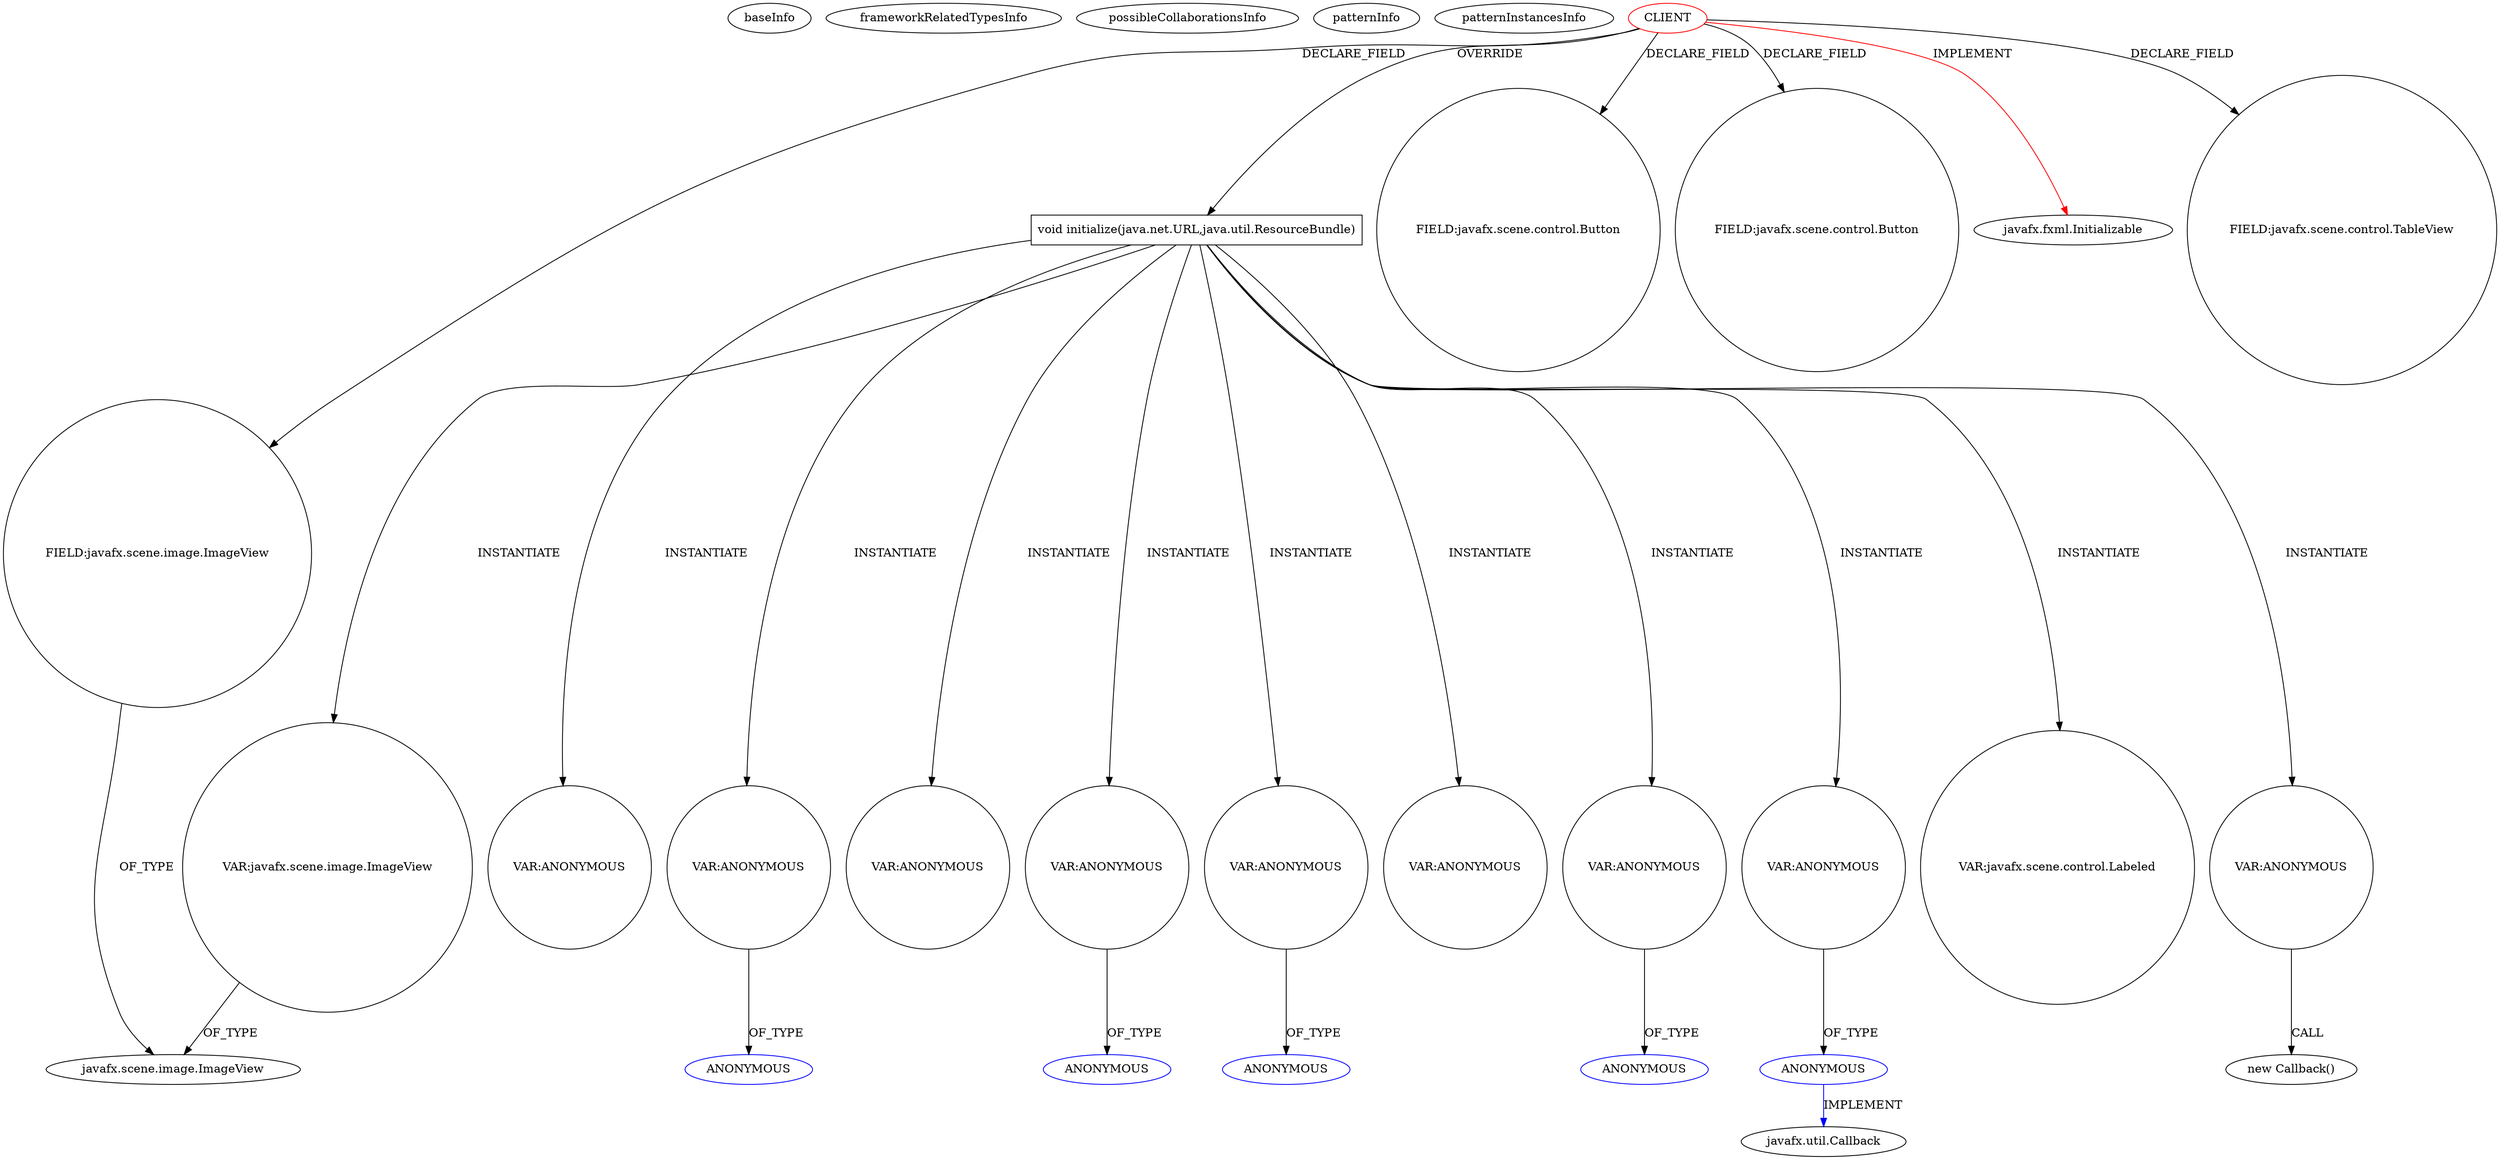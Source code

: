 digraph {
baseInfo[graphId=1517,category="pattern",isAnonymous=false,possibleRelation=true]
frameworkRelatedTypesInfo[0="javafx.fxml.Initializable"]
possibleCollaborationsInfo[0="1517~INSTANTIATION-OVERRIDING_METHOD_DECLARATION-~javafx.fxml.Initializable ~javafx.util.Callback ~false~true"]
patternInfo[frequency=2.0,patternRootClient=0]
patternInstancesInfo[0="geyrix57-Proyecto_1_Bases~/geyrix57-Proyecto_1_Bases/Proyecto_1_Bases-master/src/Control/ControlLog.java~ControlLog~2710",1="hock323-eventManager~/hock323-eventManager/EventManager-master/src/eventManager/controller/pokerTournament/TournamentController.java~TournamentController~3009"]
294[label="new Callback()",vertexType="CONSTRUCTOR_CALL",isFrameworkType=false]
295[label="VAR:ANONYMOUS",vertexType="VARIABLE_EXPRESION",isFrameworkType=false,shape=circle]
40[label="void initialize(java.net.URL,java.util.ResourceBundle)",vertexType="OVERRIDING_METHOD_DECLARATION",isFrameworkType=false,shape=box]
0[label="CLIENT",vertexType="ROOT_CLIENT_CLASS_DECLARATION",isFrameworkType=false,color=red]
30[label="FIELD:javafx.scene.control.Button",vertexType="FIELD_DECLARATION",isFrameworkType=false,shape=circle]
20[label="FIELD:javafx.scene.control.Button",vertexType="FIELD_DECLARATION",isFrameworkType=false,shape=circle]
112[label="VAR:javafx.scene.image.ImageView",vertexType="VARIABLE_EXPRESION",isFrameworkType=false,shape=circle]
27[label="javafx.scene.image.ImageView",vertexType="FRAMEWORK_CLASS_TYPE",isFrameworkType=false]
54[label="VAR:ANONYMOUS",vertexType="VARIABLE_EXPRESION",isFrameworkType=false,shape=circle]
299[label="VAR:ANONYMOUS",vertexType="VARIABLE_EXPRESION",isFrameworkType=false,shape=circle]
172[label="VAR:ANONYMOUS",vertexType="VARIABLE_EXPRESION",isFrameworkType=false,shape=circle]
230[label="VAR:ANONYMOUS",vertexType="VARIABLE_EXPRESION",isFrameworkType=false,shape=circle]
176[label="VAR:ANONYMOUS",vertexType="VARIABLE_EXPRESION",isFrameworkType=false,shape=circle]
96[label="VAR:ANONYMOUS",vertexType="VARIABLE_EXPRESION",isFrameworkType=false,shape=circle]
100[label="VAR:ANONYMOUS",vertexType="VARIABLE_EXPRESION",isFrameworkType=false,shape=circle]
226[label="VAR:ANONYMOUS",vertexType="VARIABLE_EXPRESION",isFrameworkType=false,shape=circle]
1[label="javafx.fxml.Initializable",vertexType="FRAMEWORK_INTERFACE_TYPE",isFrameworkType=false]
153[label="VAR:javafx.scene.control.Labeled",vertexType="VARIABLE_EXPRESION",isFrameworkType=false,shape=circle]
34[label="FIELD:javafx.scene.control.TableView",vertexType="FIELD_DECLARATION",isFrameworkType=false,shape=circle]
26[label="FIELD:javafx.scene.image.ImageView",vertexType="FIELD_DECLARATION",isFrameworkType=false,shape=circle]
227[label="ANONYMOUS",vertexType="REFERENCE_ANONYMOUS_DECLARATION",isFrameworkType=false,color=blue]
98[label="javafx.util.Callback",vertexType="FRAMEWORK_INTERFACE_TYPE",isFrameworkType=false]
177[label="ANONYMOUS",vertexType="REFERENCE_ANONYMOUS_DECLARATION",isFrameworkType=false,color=blue]
101[label="ANONYMOUS",vertexType="REFERENCE_ANONYMOUS_DECLARATION",isFrameworkType=false,color=blue]
231[label="ANONYMOUS",vertexType="REFERENCE_ANONYMOUS_DECLARATION",isFrameworkType=false,color=blue]
300[label="ANONYMOUS",vertexType="REFERENCE_ANONYMOUS_DECLARATION",isFrameworkType=false,color=blue]
40->153[label="INSTANTIATE"]
40->172[label="INSTANTIATE"]
40->112[label="INSTANTIATE"]
40->230[label="INSTANTIATE"]
0->1[label="IMPLEMENT",color=red]
295->294[label="CALL"]
0->40[label="OVERRIDE"]
40->96[label="INSTANTIATE"]
40->176[label="INSTANTIATE"]
112->27[label="OF_TYPE"]
26->27[label="OF_TYPE"]
40->299[label="INSTANTIATE"]
176->177[label="OF_TYPE"]
40->100[label="INSTANTIATE"]
0->30[label="DECLARE_FIELD"]
0->34[label="DECLARE_FIELD"]
100->101[label="OF_TYPE"]
227->98[label="IMPLEMENT",color=blue]
299->300[label="OF_TYPE"]
40->226[label="INSTANTIATE"]
230->231[label="OF_TYPE"]
40->295[label="INSTANTIATE"]
40->54[label="INSTANTIATE"]
226->227[label="OF_TYPE"]
0->20[label="DECLARE_FIELD"]
0->26[label="DECLARE_FIELD"]
}

